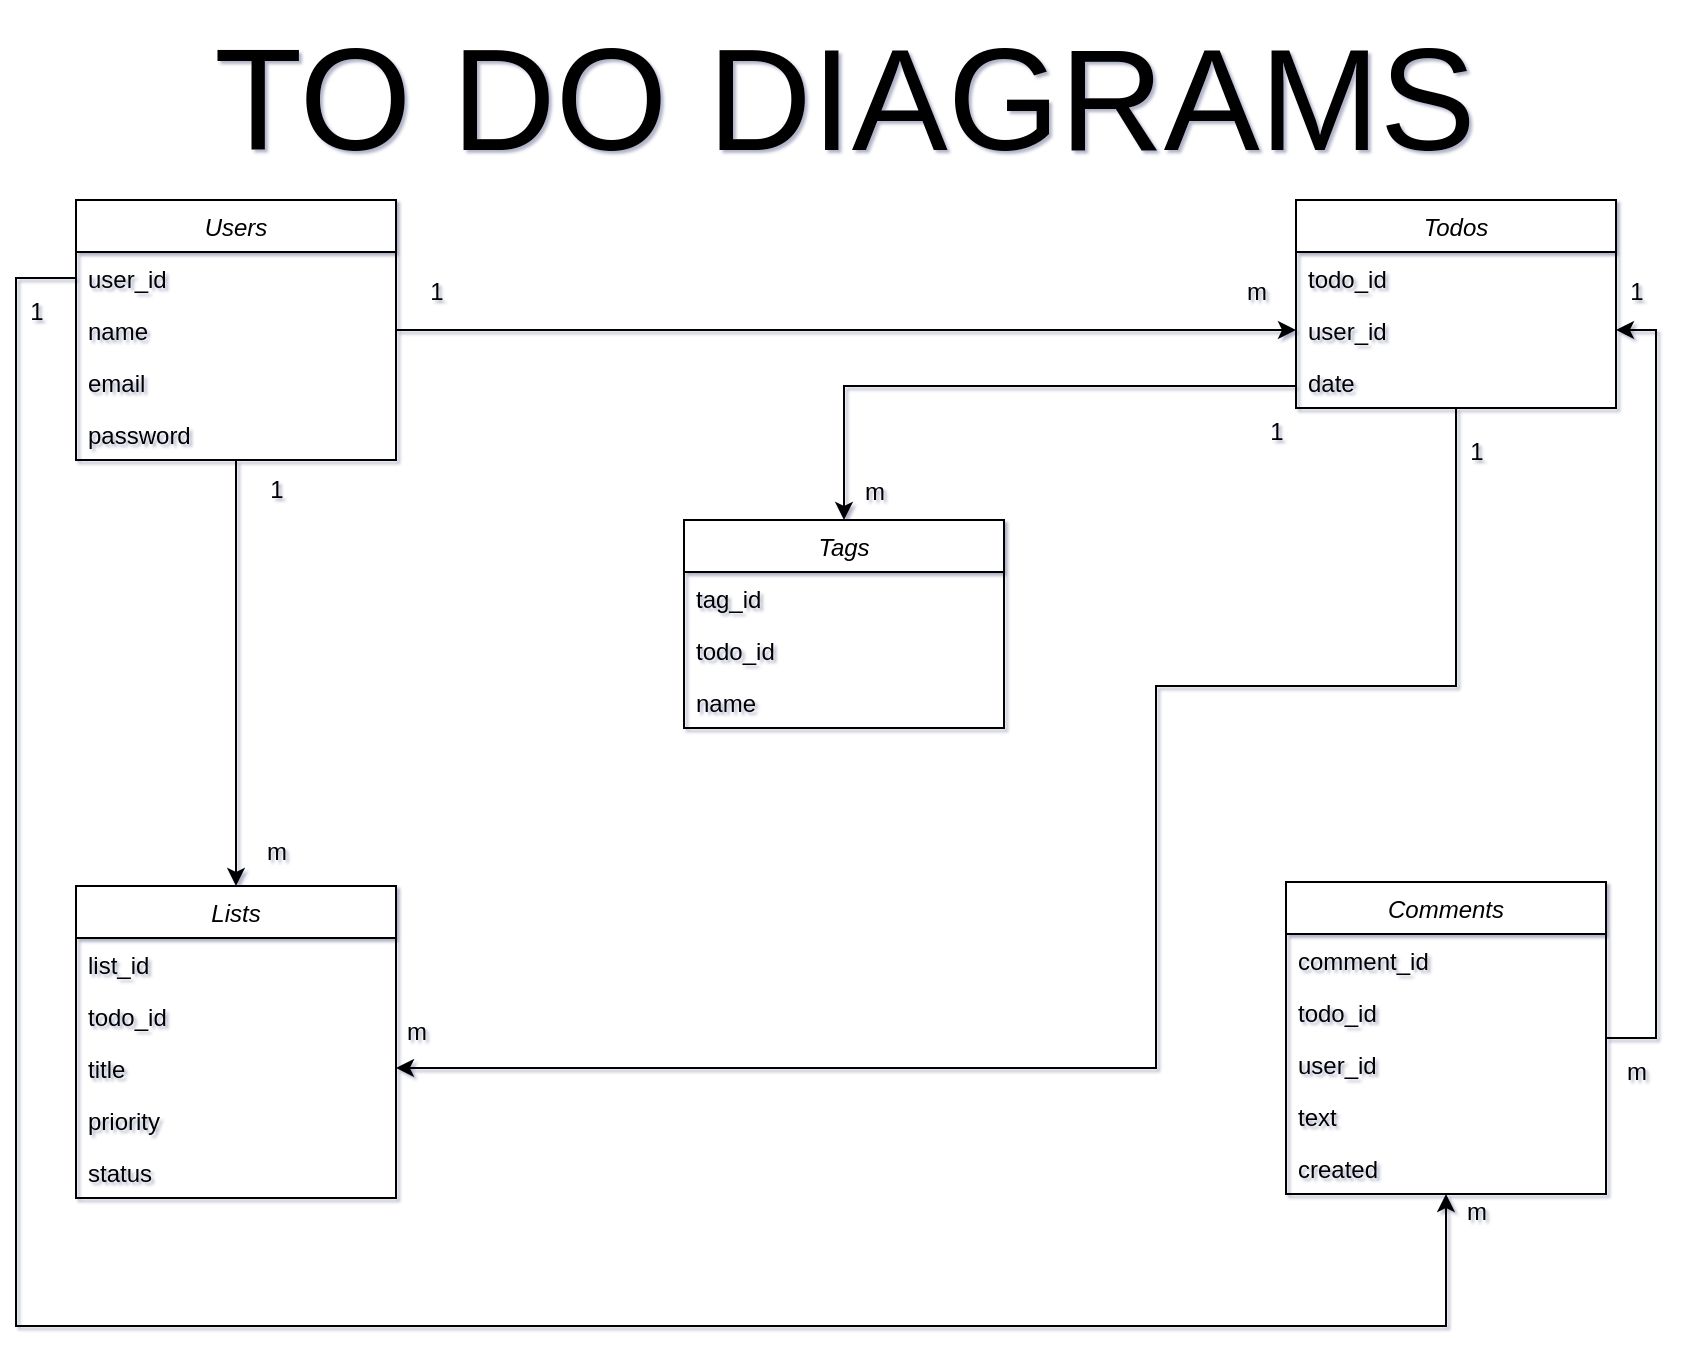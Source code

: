 <mxfile version="23.1.4" type="device">
  <diagram id="C5RBs43oDa-KdzZeNtuy" name="Page-1">
    <mxGraphModel dx="2089" dy="592" grid="1" gridSize="13" guides="1" tooltips="1" connect="1" arrows="1" fold="1" page="1" pageScale="1" pageWidth="827" pageHeight="1169" background="none" math="0" shadow="1">
      <root>
        <mxCell id="WIyWlLk6GJQsqaUBKTNV-0" />
        <mxCell id="WIyWlLk6GJQsqaUBKTNV-1" parent="WIyWlLk6GJQsqaUBKTNV-0" />
        <mxCell id="gVasjnekiG0xA4REBVTO-32" style="edgeStyle=orthogonalEdgeStyle;rounded=0;orthogonalLoop=1;jettySize=auto;html=1;entryX=0;entryY=0.5;entryDx=0;entryDy=0;" edge="1" parent="WIyWlLk6GJQsqaUBKTNV-1" source="zkfFHV4jXpPFQw0GAbJ--0" target="gVasjnekiG0xA4REBVTO-10">
          <mxGeometry relative="1" as="geometry" />
        </mxCell>
        <mxCell id="gVasjnekiG0xA4REBVTO-33" style="edgeStyle=orthogonalEdgeStyle;rounded=0;orthogonalLoop=1;jettySize=auto;html=1;entryX=0.5;entryY=0;entryDx=0;entryDy=0;" edge="1" parent="WIyWlLk6GJQsqaUBKTNV-1" source="zkfFHV4jXpPFQw0GAbJ--0" target="gVasjnekiG0xA4REBVTO-13">
          <mxGeometry relative="1" as="geometry" />
        </mxCell>
        <mxCell id="zkfFHV4jXpPFQw0GAbJ--0" value="Users" style="swimlane;fontStyle=2;align=center;verticalAlign=top;childLayout=stackLayout;horizontal=1;startSize=26;horizontalStack=0;resizeParent=1;resizeLast=0;collapsible=1;marginBottom=0;rounded=0;shadow=0;strokeWidth=1;" parent="WIyWlLk6GJQsqaUBKTNV-1" vertex="1">
          <mxGeometry x="30" y="107" width="160" height="130" as="geometry">
            <mxRectangle x="230" y="140" width="160" height="26" as="alternateBounds" />
          </mxGeometry>
        </mxCell>
        <mxCell id="zkfFHV4jXpPFQw0GAbJ--1" value="user_id" style="text;align=left;verticalAlign=top;spacingLeft=4;spacingRight=4;overflow=hidden;rotatable=0;points=[[0,0.5],[1,0.5]];portConstraint=eastwest;" parent="zkfFHV4jXpPFQw0GAbJ--0" vertex="1">
          <mxGeometry y="26" width="160" height="26" as="geometry" />
        </mxCell>
        <mxCell id="zkfFHV4jXpPFQw0GAbJ--2" value="name    " style="text;align=left;verticalAlign=top;spacingLeft=4;spacingRight=4;overflow=hidden;rotatable=0;points=[[0,0.5],[1,0.5]];portConstraint=eastwest;rounded=0;shadow=0;html=0;" parent="zkfFHV4jXpPFQw0GAbJ--0" vertex="1">
          <mxGeometry y="52" width="160" height="26" as="geometry" />
        </mxCell>
        <mxCell id="zkfFHV4jXpPFQw0GAbJ--3" value="email" style="text;align=left;verticalAlign=top;spacingLeft=4;spacingRight=4;overflow=hidden;rotatable=0;points=[[0,0.5],[1,0.5]];portConstraint=eastwest;rounded=0;shadow=0;html=0;" parent="zkfFHV4jXpPFQw0GAbJ--0" vertex="1">
          <mxGeometry y="78" width="160" height="26" as="geometry" />
        </mxCell>
        <mxCell id="gVasjnekiG0xA4REBVTO-0" value="password" style="text;align=left;verticalAlign=top;spacingLeft=4;spacingRight=4;overflow=hidden;rotatable=0;points=[[0,0.5],[1,0.5]];portConstraint=eastwest;rounded=0;shadow=0;html=0;" vertex="1" parent="zkfFHV4jXpPFQw0GAbJ--0">
          <mxGeometry y="104" width="160" height="26" as="geometry" />
        </mxCell>
        <mxCell id="gVasjnekiG0xA4REBVTO-3" value="&lt;font style=&quot;font-size: 72px;&quot;&gt;TO DO DIAGRAMS&lt;/font&gt;" style="text;html=1;align=center;verticalAlign=middle;resizable=0;points=[];autosize=1;strokeColor=none;fillColor=none;" vertex="1" parent="WIyWlLk6GJQsqaUBKTNV-1">
          <mxGeometry x="89" y="7" width="650" height="100" as="geometry" />
        </mxCell>
        <mxCell id="gVasjnekiG0xA4REBVTO-42" style="edgeStyle=orthogonalEdgeStyle;rounded=0;orthogonalLoop=1;jettySize=auto;html=1;entryX=1;entryY=0.5;entryDx=0;entryDy=0;" edge="1" parent="WIyWlLk6GJQsqaUBKTNV-1" source="gVasjnekiG0xA4REBVTO-5" target="gVasjnekiG0xA4REBVTO-16">
          <mxGeometry relative="1" as="geometry">
            <Array as="points">
              <mxPoint x="720" y="350" />
              <mxPoint x="570" y="350" />
              <mxPoint x="570" y="541" />
            </Array>
          </mxGeometry>
        </mxCell>
        <mxCell id="gVasjnekiG0xA4REBVTO-49" style="edgeStyle=orthogonalEdgeStyle;rounded=0;orthogonalLoop=1;jettySize=auto;html=1;" edge="1" parent="WIyWlLk6GJQsqaUBKTNV-1" source="gVasjnekiG0xA4REBVTO-5" target="gVasjnekiG0xA4REBVTO-19">
          <mxGeometry relative="1" as="geometry">
            <Array as="points">
              <mxPoint x="414" y="200" />
            </Array>
          </mxGeometry>
        </mxCell>
        <mxCell id="gVasjnekiG0xA4REBVTO-5" value="Todos" style="swimlane;fontStyle=2;align=center;verticalAlign=top;childLayout=stackLayout;horizontal=1;startSize=26;horizontalStack=0;resizeParent=1;resizeLast=0;collapsible=1;marginBottom=0;rounded=0;shadow=0;strokeWidth=1;" vertex="1" parent="WIyWlLk6GJQsqaUBKTNV-1">
          <mxGeometry x="640" y="107" width="160" height="104" as="geometry">
            <mxRectangle x="230" y="140" width="160" height="26" as="alternateBounds" />
          </mxGeometry>
        </mxCell>
        <mxCell id="gVasjnekiG0xA4REBVTO-6" value="todo_id" style="text;align=left;verticalAlign=top;spacingLeft=4;spacingRight=4;overflow=hidden;rotatable=0;points=[[0,0.5],[1,0.5]];portConstraint=eastwest;" vertex="1" parent="gVasjnekiG0xA4REBVTO-5">
          <mxGeometry y="26" width="160" height="26" as="geometry" />
        </mxCell>
        <mxCell id="gVasjnekiG0xA4REBVTO-10" value="user_id" style="text;align=left;verticalAlign=top;spacingLeft=4;spacingRight=4;overflow=hidden;rotatable=0;points=[[0,0.5],[1,0.5]];portConstraint=eastwest;" vertex="1" parent="gVasjnekiG0xA4REBVTO-5">
          <mxGeometry y="52" width="160" height="26" as="geometry" />
        </mxCell>
        <mxCell id="gVasjnekiG0xA4REBVTO-11" value="date" style="text;align=left;verticalAlign=top;spacingLeft=4;spacingRight=4;overflow=hidden;rotatable=0;points=[[0,0.5],[1,0.5]];portConstraint=eastwest;" vertex="1" parent="gVasjnekiG0xA4REBVTO-5">
          <mxGeometry y="78" width="160" height="26" as="geometry" />
        </mxCell>
        <mxCell id="gVasjnekiG0xA4REBVTO-13" value="Lists" style="swimlane;fontStyle=2;align=center;verticalAlign=top;childLayout=stackLayout;horizontal=1;startSize=26;horizontalStack=0;resizeParent=1;resizeLast=0;collapsible=1;marginBottom=0;rounded=0;shadow=0;strokeWidth=1;" vertex="1" parent="WIyWlLk6GJQsqaUBKTNV-1">
          <mxGeometry x="30" y="450" width="160" height="156" as="geometry">
            <mxRectangle x="230" y="140" width="160" height="26" as="alternateBounds" />
          </mxGeometry>
        </mxCell>
        <mxCell id="gVasjnekiG0xA4REBVTO-14" value="list_id" style="text;align=left;verticalAlign=top;spacingLeft=4;spacingRight=4;overflow=hidden;rotatable=0;points=[[0,0.5],[1,0.5]];portConstraint=eastwest;" vertex="1" parent="gVasjnekiG0xA4REBVTO-13">
          <mxGeometry y="26" width="160" height="26" as="geometry" />
        </mxCell>
        <mxCell id="gVasjnekiG0xA4REBVTO-15" value="todo_id" style="text;align=left;verticalAlign=top;spacingLeft=4;spacingRight=4;overflow=hidden;rotatable=0;points=[[0,0.5],[1,0.5]];portConstraint=eastwest;" vertex="1" parent="gVasjnekiG0xA4REBVTO-13">
          <mxGeometry y="52" width="160" height="26" as="geometry" />
        </mxCell>
        <mxCell id="gVasjnekiG0xA4REBVTO-16" value="title" style="text;align=left;verticalAlign=top;spacingLeft=4;spacingRight=4;overflow=hidden;rotatable=0;points=[[0,0.5],[1,0.5]];portConstraint=eastwest;" vertex="1" parent="gVasjnekiG0xA4REBVTO-13">
          <mxGeometry y="78" width="160" height="26" as="geometry" />
        </mxCell>
        <mxCell id="gVasjnekiG0xA4REBVTO-17" value="priority" style="text;align=left;verticalAlign=top;spacingLeft=4;spacingRight=4;overflow=hidden;rotatable=0;points=[[0,0.5],[1,0.5]];portConstraint=eastwest;" vertex="1" parent="gVasjnekiG0xA4REBVTO-13">
          <mxGeometry y="104" width="160" height="26" as="geometry" />
        </mxCell>
        <mxCell id="gVasjnekiG0xA4REBVTO-18" value="status" style="text;align=left;verticalAlign=top;spacingLeft=4;spacingRight=4;overflow=hidden;rotatable=0;points=[[0,0.5],[1,0.5]];portConstraint=eastwest;" vertex="1" parent="gVasjnekiG0xA4REBVTO-13">
          <mxGeometry y="130" width="160" height="26" as="geometry" />
        </mxCell>
        <mxCell id="gVasjnekiG0xA4REBVTO-19" value="Tags" style="swimlane;fontStyle=2;align=center;verticalAlign=top;childLayout=stackLayout;horizontal=1;startSize=26;horizontalStack=0;resizeParent=1;resizeLast=0;collapsible=1;marginBottom=0;rounded=0;shadow=0;strokeWidth=1;" vertex="1" parent="WIyWlLk6GJQsqaUBKTNV-1">
          <mxGeometry x="334" y="267" width="160" height="104" as="geometry">
            <mxRectangle x="230" y="140" width="160" height="26" as="alternateBounds" />
          </mxGeometry>
        </mxCell>
        <mxCell id="gVasjnekiG0xA4REBVTO-20" value="tag_id" style="text;align=left;verticalAlign=top;spacingLeft=4;spacingRight=4;overflow=hidden;rotatable=0;points=[[0,0.5],[1,0.5]];portConstraint=eastwest;" vertex="1" parent="gVasjnekiG0xA4REBVTO-19">
          <mxGeometry y="26" width="160" height="26" as="geometry" />
        </mxCell>
        <mxCell id="gVasjnekiG0xA4REBVTO-21" value="todo_id" style="text;align=left;verticalAlign=top;spacingLeft=4;spacingRight=4;overflow=hidden;rotatable=0;points=[[0,0.5],[1,0.5]];portConstraint=eastwest;" vertex="1" parent="gVasjnekiG0xA4REBVTO-19">
          <mxGeometry y="52" width="160" height="26" as="geometry" />
        </mxCell>
        <mxCell id="gVasjnekiG0xA4REBVTO-22" value="name" style="text;align=left;verticalAlign=top;spacingLeft=4;spacingRight=4;overflow=hidden;rotatable=0;points=[[0,0.5],[1,0.5]];portConstraint=eastwest;" vertex="1" parent="gVasjnekiG0xA4REBVTO-19">
          <mxGeometry y="78" width="160" height="26" as="geometry" />
        </mxCell>
        <mxCell id="gVasjnekiG0xA4REBVTO-50" style="edgeStyle=orthogonalEdgeStyle;rounded=0;orthogonalLoop=1;jettySize=auto;html=1;entryX=1;entryY=0.5;entryDx=0;entryDy=0;" edge="1" parent="WIyWlLk6GJQsqaUBKTNV-1" source="gVasjnekiG0xA4REBVTO-25" target="gVasjnekiG0xA4REBVTO-10">
          <mxGeometry relative="1" as="geometry">
            <Array as="points">
              <mxPoint x="820" y="526" />
              <mxPoint x="820" y="172" />
            </Array>
          </mxGeometry>
        </mxCell>
        <mxCell id="gVasjnekiG0xA4REBVTO-25" value="Comments" style="swimlane;fontStyle=2;align=center;verticalAlign=top;childLayout=stackLayout;horizontal=1;startSize=26;horizontalStack=0;resizeParent=1;resizeLast=0;collapsible=1;marginBottom=0;rounded=0;shadow=0;strokeWidth=1;" vertex="1" parent="WIyWlLk6GJQsqaUBKTNV-1">
          <mxGeometry x="635" y="448" width="160" height="156" as="geometry">
            <mxRectangle x="230" y="140" width="160" height="26" as="alternateBounds" />
          </mxGeometry>
        </mxCell>
        <mxCell id="gVasjnekiG0xA4REBVTO-26" value="comment_id" style="text;align=left;verticalAlign=top;spacingLeft=4;spacingRight=4;overflow=hidden;rotatable=0;points=[[0,0.5],[1,0.5]];portConstraint=eastwest;" vertex="1" parent="gVasjnekiG0xA4REBVTO-25">
          <mxGeometry y="26" width="160" height="26" as="geometry" />
        </mxCell>
        <mxCell id="gVasjnekiG0xA4REBVTO-27" value="todo_id" style="text;align=left;verticalAlign=top;spacingLeft=4;spacingRight=4;overflow=hidden;rotatable=0;points=[[0,0.5],[1,0.5]];portConstraint=eastwest;" vertex="1" parent="gVasjnekiG0xA4REBVTO-25">
          <mxGeometry y="52" width="160" height="26" as="geometry" />
        </mxCell>
        <mxCell id="gVasjnekiG0xA4REBVTO-28" value="user_id" style="text;align=left;verticalAlign=top;spacingLeft=4;spacingRight=4;overflow=hidden;rotatable=0;points=[[0,0.5],[1,0.5]];portConstraint=eastwest;" vertex="1" parent="gVasjnekiG0xA4REBVTO-25">
          <mxGeometry y="78" width="160" height="26" as="geometry" />
        </mxCell>
        <mxCell id="gVasjnekiG0xA4REBVTO-29" value="text" style="text;align=left;verticalAlign=top;spacingLeft=4;spacingRight=4;overflow=hidden;rotatable=0;points=[[0,0.5],[1,0.5]];portConstraint=eastwest;" vertex="1" parent="gVasjnekiG0xA4REBVTO-25">
          <mxGeometry y="104" width="160" height="26" as="geometry" />
        </mxCell>
        <mxCell id="gVasjnekiG0xA4REBVTO-30" value="created" style="text;align=left;verticalAlign=top;spacingLeft=4;spacingRight=4;overflow=hidden;rotatable=0;points=[[0,0.5],[1,0.5]];portConstraint=eastwest;" vertex="1" parent="gVasjnekiG0xA4REBVTO-25">
          <mxGeometry y="130" width="160" height="26" as="geometry" />
        </mxCell>
        <mxCell id="gVasjnekiG0xA4REBVTO-34" value="1" style="text;html=1;align=center;verticalAlign=middle;resizable=0;points=[];autosize=1;strokeColor=none;fillColor=none;" vertex="1" parent="WIyWlLk6GJQsqaUBKTNV-1">
          <mxGeometry x="195" y="138" width="30" height="30" as="geometry" />
        </mxCell>
        <mxCell id="gVasjnekiG0xA4REBVTO-35" value="m" style="text;html=1;align=center;verticalAlign=middle;resizable=0;points=[];autosize=1;strokeColor=none;fillColor=none;" vertex="1" parent="WIyWlLk6GJQsqaUBKTNV-1">
          <mxGeometry x="605" y="138" width="30" height="30" as="geometry" />
        </mxCell>
        <mxCell id="gVasjnekiG0xA4REBVTO-36" value="1" style="text;html=1;align=center;verticalAlign=middle;resizable=0;points=[];autosize=1;strokeColor=none;fillColor=none;" vertex="1" parent="WIyWlLk6GJQsqaUBKTNV-1">
          <mxGeometry x="115" y="237" width="30" height="30" as="geometry" />
        </mxCell>
        <mxCell id="gVasjnekiG0xA4REBVTO-37" value="m" style="text;html=1;align=center;verticalAlign=middle;resizable=0;points=[];autosize=1;strokeColor=none;fillColor=none;" vertex="1" parent="WIyWlLk6GJQsqaUBKTNV-1">
          <mxGeometry x="115" y="418" width="30" height="30" as="geometry" />
        </mxCell>
        <mxCell id="gVasjnekiG0xA4REBVTO-39" style="edgeStyle=orthogonalEdgeStyle;rounded=0;orthogonalLoop=1;jettySize=auto;html=1;entryX=0.5;entryY=1;entryDx=0;entryDy=0;" edge="1" parent="WIyWlLk6GJQsqaUBKTNV-1" source="zkfFHV4jXpPFQw0GAbJ--1" target="gVasjnekiG0xA4REBVTO-25">
          <mxGeometry relative="1" as="geometry">
            <Array as="points">
              <mxPoint y="146" />
              <mxPoint y="670" />
              <mxPoint x="715" y="670" />
            </Array>
          </mxGeometry>
        </mxCell>
        <mxCell id="gVasjnekiG0xA4REBVTO-40" value="1" style="text;html=1;align=center;verticalAlign=middle;resizable=0;points=[];autosize=1;strokeColor=none;fillColor=none;" vertex="1" parent="WIyWlLk6GJQsqaUBKTNV-1">
          <mxGeometry x="-5" y="148" width="30" height="30" as="geometry" />
        </mxCell>
        <mxCell id="gVasjnekiG0xA4REBVTO-41" value="m" style="text;html=1;align=center;verticalAlign=middle;resizable=0;points=[];autosize=1;strokeColor=none;fillColor=none;" vertex="1" parent="WIyWlLk6GJQsqaUBKTNV-1">
          <mxGeometry x="715" y="598" width="30" height="30" as="geometry" />
        </mxCell>
        <mxCell id="gVasjnekiG0xA4REBVTO-43" value="1" style="text;html=1;align=center;verticalAlign=middle;resizable=0;points=[];autosize=1;strokeColor=none;fillColor=none;" vertex="1" parent="WIyWlLk6GJQsqaUBKTNV-1">
          <mxGeometry x="715" y="218" width="30" height="30" as="geometry" />
        </mxCell>
        <mxCell id="gVasjnekiG0xA4REBVTO-44" value="m" style="text;html=1;align=center;verticalAlign=middle;resizable=0;points=[];autosize=1;strokeColor=none;fillColor=none;" vertex="1" parent="WIyWlLk6GJQsqaUBKTNV-1">
          <mxGeometry x="185" y="508" width="30" height="30" as="geometry" />
        </mxCell>
        <mxCell id="gVasjnekiG0xA4REBVTO-47" value="1" style="text;html=1;align=center;verticalAlign=middle;resizable=0;points=[];autosize=1;strokeColor=none;fillColor=none;" vertex="1" parent="WIyWlLk6GJQsqaUBKTNV-1">
          <mxGeometry x="615" y="208" width="30" height="30" as="geometry" />
        </mxCell>
        <mxCell id="gVasjnekiG0xA4REBVTO-48" value="m" style="text;html=1;align=center;verticalAlign=middle;resizable=0;points=[];autosize=1;strokeColor=none;fillColor=none;" vertex="1" parent="WIyWlLk6GJQsqaUBKTNV-1">
          <mxGeometry x="414" y="238" width="30" height="30" as="geometry" />
        </mxCell>
        <mxCell id="gVasjnekiG0xA4REBVTO-51" value="m" style="text;html=1;align=center;verticalAlign=middle;resizable=0;points=[];autosize=1;strokeColor=none;fillColor=none;" vertex="1" parent="WIyWlLk6GJQsqaUBKTNV-1">
          <mxGeometry x="795" y="528" width="30" height="30" as="geometry" />
        </mxCell>
        <mxCell id="gVasjnekiG0xA4REBVTO-53" value="1" style="text;html=1;align=center;verticalAlign=middle;resizable=0;points=[];autosize=1;strokeColor=none;fillColor=none;" vertex="1" parent="WIyWlLk6GJQsqaUBKTNV-1">
          <mxGeometry x="795" y="138" width="30" height="30" as="geometry" />
        </mxCell>
      </root>
    </mxGraphModel>
  </diagram>
</mxfile>

